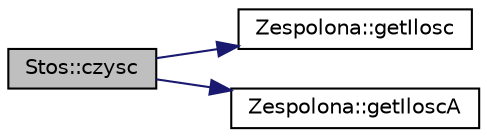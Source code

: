 digraph G
{
  edge [fontname="Helvetica",fontsize="10",labelfontname="Helvetica",labelfontsize="10"];
  node [fontname="Helvetica",fontsize="10",shape=record];
  rankdir="LR";
  Node1 [label="Stos::czysc",height=0.2,width=0.4,color="black", fillcolor="grey75", style="filled" fontcolor="black"];
  Node1 -> Node2 [color="midnightblue",fontsize="10",style="solid",fontname="Helvetica"];
  Node2 [label="Zespolona::getIlosc",height=0.2,width=0.4,color="black", fillcolor="white", style="filled",URL="$class_zespolona.html#ad2d3b168c5c6dec98f45196de2878b85",tooltip="Getter dla statycznego pola IloscObiektow."];
  Node1 -> Node3 [color="midnightblue",fontsize="10",style="solid",fontname="Helvetica"];
  Node3 [label="Zespolona::getIloscA",height=0.2,width=0.4,color="black", fillcolor="white", style="filled",URL="$class_zespolona.html#a975a6da0ce68c2e6dcc2080096bfad72",tooltip="Getter dla statycznego pola IloscObiektowAktualnych."];
}
